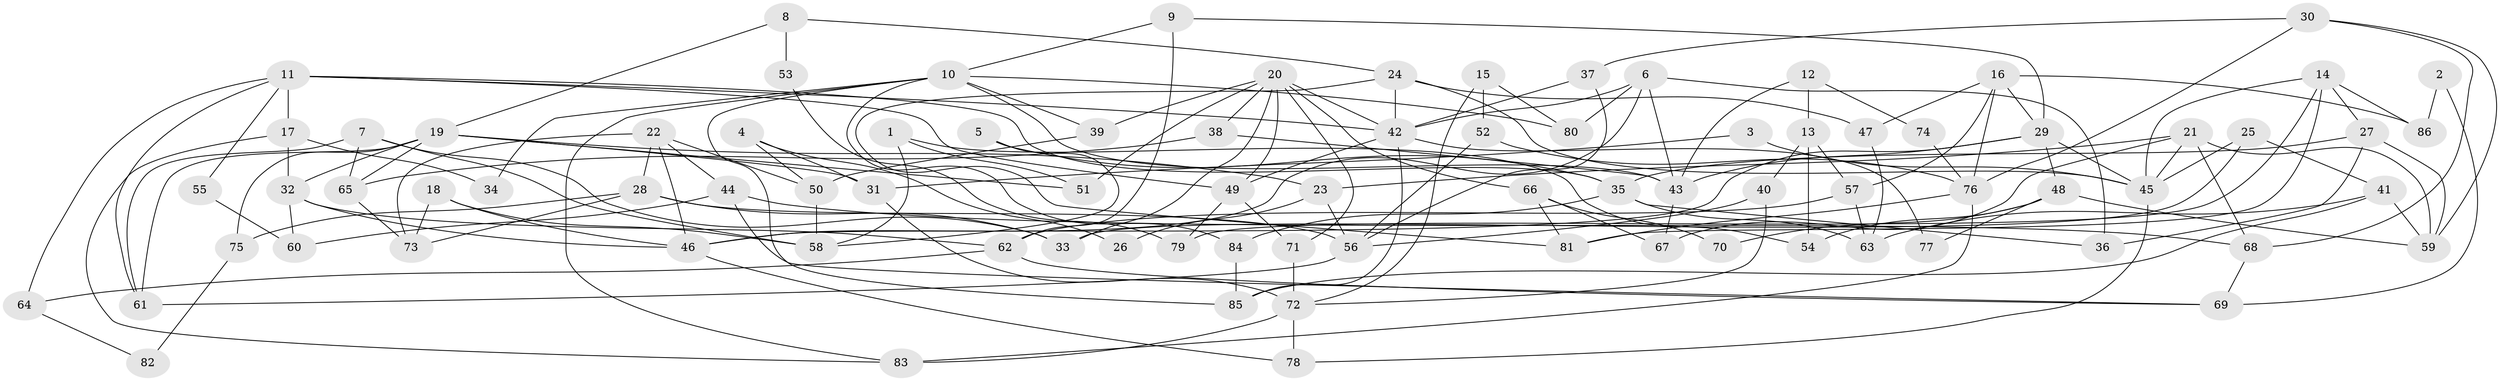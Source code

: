 // coarse degree distribution, {6: 0.19607843137254902, 3: 0.19607843137254902, 2: 0.11764705882352941, 5: 0.09803921568627451, 4: 0.11764705882352941, 9: 0.058823529411764705, 8: 0.0784313725490196, 7: 0.11764705882352941, 10: 0.0196078431372549}
// Generated by graph-tools (version 1.1) at 2025/52/02/27/25 19:52:05]
// undirected, 86 vertices, 172 edges
graph export_dot {
graph [start="1"]
  node [color=gray90,style=filled];
  1;
  2;
  3;
  4;
  5;
  6;
  7;
  8;
  9;
  10;
  11;
  12;
  13;
  14;
  15;
  16;
  17;
  18;
  19;
  20;
  21;
  22;
  23;
  24;
  25;
  26;
  27;
  28;
  29;
  30;
  31;
  32;
  33;
  34;
  35;
  36;
  37;
  38;
  39;
  40;
  41;
  42;
  43;
  44;
  45;
  46;
  47;
  48;
  49;
  50;
  51;
  52;
  53;
  54;
  55;
  56;
  57;
  58;
  59;
  60;
  61;
  62;
  63;
  64;
  65;
  66;
  67;
  68;
  69;
  70;
  71;
  72;
  73;
  74;
  75;
  76;
  77;
  78;
  79;
  80;
  81;
  82;
  83;
  84;
  85;
  86;
  1 -- 54;
  1 -- 58;
  1 -- 51;
  2 -- 86;
  2 -- 69;
  3 -- 45;
  3 -- 31;
  4 -- 50;
  4 -- 31;
  4 -- 26;
  5 -- 58;
  5 -- 35;
  6 -- 43;
  6 -- 36;
  6 -- 42;
  6 -- 46;
  6 -- 80;
  7 -- 61;
  7 -- 33;
  7 -- 58;
  7 -- 65;
  8 -- 19;
  8 -- 24;
  8 -- 53;
  9 -- 29;
  9 -- 10;
  9 -- 62;
  10 -- 43;
  10 -- 83;
  10 -- 34;
  10 -- 39;
  10 -- 80;
  10 -- 84;
  10 -- 85;
  11 -- 42;
  11 -- 49;
  11 -- 17;
  11 -- 35;
  11 -- 55;
  11 -- 61;
  11 -- 64;
  12 -- 13;
  12 -- 43;
  12 -- 74;
  13 -- 57;
  13 -- 40;
  13 -- 54;
  14 -- 45;
  14 -- 81;
  14 -- 27;
  14 -- 79;
  14 -- 86;
  15 -- 72;
  15 -- 80;
  15 -- 52;
  16 -- 76;
  16 -- 47;
  16 -- 29;
  16 -- 57;
  16 -- 86;
  17 -- 32;
  17 -- 34;
  17 -- 83;
  18 -- 46;
  18 -- 73;
  18 -- 58;
  19 -- 32;
  19 -- 65;
  19 -- 23;
  19 -- 31;
  19 -- 51;
  19 -- 61;
  19 -- 75;
  20 -- 51;
  20 -- 42;
  20 -- 33;
  20 -- 38;
  20 -- 39;
  20 -- 49;
  20 -- 66;
  20 -- 71;
  21 -- 68;
  21 -- 23;
  21 -- 45;
  21 -- 59;
  21 -- 67;
  22 -- 50;
  22 -- 46;
  22 -- 28;
  22 -- 44;
  22 -- 73;
  23 -- 56;
  23 -- 26;
  24 -- 45;
  24 -- 42;
  24 -- 47;
  24 -- 81;
  25 -- 33;
  25 -- 45;
  25 -- 41;
  27 -- 59;
  27 -- 35;
  27 -- 36;
  28 -- 56;
  28 -- 33;
  28 -- 73;
  28 -- 75;
  29 -- 46;
  29 -- 43;
  29 -- 45;
  29 -- 48;
  30 -- 37;
  30 -- 59;
  30 -- 68;
  30 -- 76;
  31 -- 72;
  32 -- 62;
  32 -- 46;
  32 -- 60;
  35 -- 36;
  35 -- 63;
  35 -- 84;
  37 -- 56;
  37 -- 42;
  38 -- 65;
  38 -- 43;
  39 -- 50;
  40 -- 72;
  40 -- 56;
  41 -- 85;
  41 -- 59;
  41 -- 63;
  42 -- 85;
  42 -- 49;
  42 -- 77;
  43 -- 67;
  44 -- 68;
  44 -- 60;
  44 -- 69;
  45 -- 78;
  46 -- 78;
  47 -- 63;
  48 -- 59;
  48 -- 54;
  48 -- 70;
  48 -- 77;
  49 -- 71;
  49 -- 79;
  50 -- 58;
  52 -- 76;
  52 -- 56;
  53 -- 79;
  55 -- 60;
  56 -- 61;
  57 -- 63;
  57 -- 62;
  62 -- 64;
  62 -- 69;
  64 -- 82;
  65 -- 73;
  66 -- 67;
  66 -- 70;
  66 -- 81;
  68 -- 69;
  71 -- 72;
  72 -- 83;
  72 -- 78;
  74 -- 76;
  75 -- 82;
  76 -- 81;
  76 -- 83;
  84 -- 85;
}
